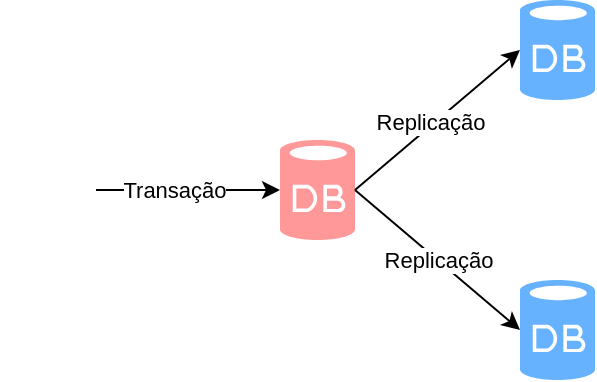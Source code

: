 <mxfile version="21.4.0" type="device">
  <diagram name="Page-1" id="tDmu0Z0gBo1njNn-WTa-">
    <mxGraphModel dx="1434" dy="796" grid="1" gridSize="10" guides="1" tooltips="1" connect="1" arrows="1" fold="1" page="1" pageScale="1" pageWidth="850" pageHeight="1100" math="0" shadow="0">
      <root>
        <mxCell id="0" />
        <mxCell id="1" parent="0" />
        <mxCell id="U0tlHdCXnId1E5SqcMwu-18" value="" style="verticalLabelPosition=bottom;html=1;verticalAlign=top;align=center;strokeColor=none;fillColor=#FF9999;shape=mxgraph.azure.database;" parent="1" vertex="1">
          <mxGeometry x="360" y="330" width="37.5" height="50" as="geometry" />
        </mxCell>
        <mxCell id="Qzg_5kur9ORvRKsmjB6t-7" value="" style="verticalLabelPosition=bottom;html=1;verticalAlign=top;align=center;strokeColor=none;fillColor=#66B2FF;shape=mxgraph.azure.database;" vertex="1" parent="1">
          <mxGeometry x="480" y="400" width="37.5" height="50" as="geometry" />
        </mxCell>
        <mxCell id="Qzg_5kur9ORvRKsmjB6t-8" value="" style="verticalLabelPosition=bottom;html=1;verticalAlign=top;align=center;strokeColor=none;fillColor=#66B2FF;shape=mxgraph.azure.database;" vertex="1" parent="1">
          <mxGeometry x="480" y="260" width="37.5" height="50" as="geometry" />
        </mxCell>
        <mxCell id="Qzg_5kur9ORvRKsmjB6t-9" value="" style="endArrow=classic;html=1;rounded=0;entryX=0;entryY=0.5;entryDx=0;entryDy=0;entryPerimeter=0;exitX=1;exitY=0.5;exitDx=0;exitDy=0;exitPerimeter=0;" edge="1" parent="1" source="U0tlHdCXnId1E5SqcMwu-18" target="Qzg_5kur9ORvRKsmjB6t-8">
          <mxGeometry width="50" height="50" relative="1" as="geometry">
            <mxPoint x="360" y="430" as="sourcePoint" />
            <mxPoint x="410" y="380" as="targetPoint" />
          </mxGeometry>
        </mxCell>
        <mxCell id="Qzg_5kur9ORvRKsmjB6t-14" value="Replicação" style="edgeLabel;html=1;align=center;verticalAlign=middle;resizable=0;points=[];" vertex="1" connectable="0" parent="Qzg_5kur9ORvRKsmjB6t-9">
          <mxGeometry x="-0.053" y="2" relative="1" as="geometry">
            <mxPoint as="offset" />
          </mxGeometry>
        </mxCell>
        <mxCell id="Qzg_5kur9ORvRKsmjB6t-10" value="Replicação" style="endArrow=classic;html=1;rounded=0;entryX=0;entryY=0.5;entryDx=0;entryDy=0;entryPerimeter=0;exitX=1;exitY=0.5;exitDx=0;exitDy=0;exitPerimeter=0;" edge="1" parent="1" source="U0tlHdCXnId1E5SqcMwu-18" target="Qzg_5kur9ORvRKsmjB6t-7">
          <mxGeometry width="50" height="50" relative="1" as="geometry">
            <mxPoint x="350" y="450" as="sourcePoint" />
            <mxPoint x="400" y="400" as="targetPoint" />
          </mxGeometry>
        </mxCell>
        <mxCell id="Qzg_5kur9ORvRKsmjB6t-11" value="" style="shape=image;html=1;verticalAlign=top;verticalLabelPosition=bottom;labelBackgroundColor=#ffffff;imageAspect=0;aspect=fixed;image=https://cdn0.iconfinder.com/data/icons/basic-e-commerce-line-color/48/Receipt_update-128.png" vertex="1" parent="1">
          <mxGeometry x="220" y="331" width="48" height="48" as="geometry" />
        </mxCell>
        <mxCell id="Qzg_5kur9ORvRKsmjB6t-12" value="" style="endArrow=classic;html=1;rounded=0;exitX=1;exitY=0.5;exitDx=0;exitDy=0;entryX=0;entryY=0.5;entryDx=0;entryDy=0;entryPerimeter=0;" edge="1" parent="1" source="Qzg_5kur9ORvRKsmjB6t-11" target="U0tlHdCXnId1E5SqcMwu-18">
          <mxGeometry width="50" height="50" relative="1" as="geometry">
            <mxPoint x="350" y="450" as="sourcePoint" />
            <mxPoint x="400" y="400" as="targetPoint" />
          </mxGeometry>
        </mxCell>
        <mxCell id="Qzg_5kur9ORvRKsmjB6t-13" value="Transação" style="edgeLabel;html=1;align=center;verticalAlign=middle;resizable=0;points=[];" vertex="1" connectable="0" parent="Qzg_5kur9ORvRKsmjB6t-12">
          <mxGeometry x="-0.152" relative="1" as="geometry">
            <mxPoint as="offset" />
          </mxGeometry>
        </mxCell>
      </root>
    </mxGraphModel>
  </diagram>
</mxfile>
